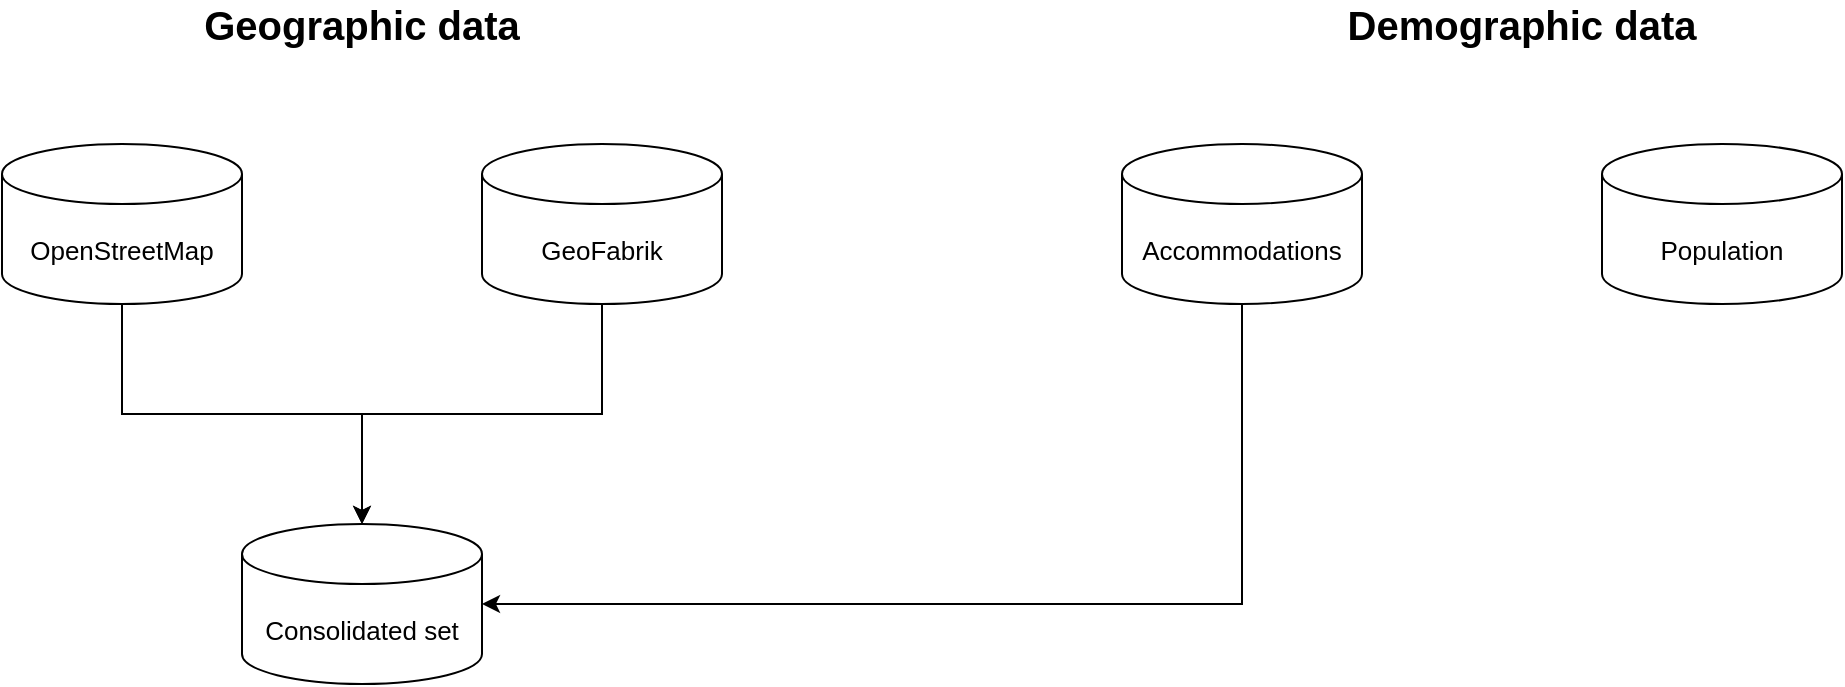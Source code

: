 <mxfile version="14.1.2" type="device"><diagram id="prtHgNgQTEPvFCAcTncT" name="Page-1"><mxGraphModel dx="1422" dy="766" grid="1" gridSize="10" guides="1" tooltips="1" connect="1" arrows="1" fold="1" page="1" pageScale="1" pageWidth="1169" pageHeight="827" math="0" shadow="0"><root><mxCell id="0"/><mxCell id="1" parent="0"/><mxCell id="v2R6daBTuMFcKWXk1dlq-4" style="edgeStyle=orthogonalEdgeStyle;rounded=0;orthogonalLoop=1;jettySize=auto;html=1;" edge="1" parent="1" source="mHGWTqwI8CmKLsrgQYfF-1" target="v2R6daBTuMFcKWXk1dlq-2"><mxGeometry relative="1" as="geometry"/></mxCell><mxCell id="mHGWTqwI8CmKLsrgQYfF-1" value="OpenStreetMap" style="shape=cylinder3;whiteSpace=wrap;html=1;boundedLbl=1;backgroundOutline=1;size=15;fontSize=13;" parent="1" vertex="1"><mxGeometry x="70" y="120" width="120" height="80" as="geometry"/></mxCell><mxCell id="v2R6daBTuMFcKWXk1dlq-5" style="edgeStyle=orthogonalEdgeStyle;rounded=0;orthogonalLoop=1;jettySize=auto;html=1;entryX=0.5;entryY=0;entryDx=0;entryDy=0;entryPerimeter=0;" edge="1" parent="1" source="mHGWTqwI8CmKLsrgQYfF-2" target="v2R6daBTuMFcKWXk1dlq-2"><mxGeometry relative="1" as="geometry"/></mxCell><mxCell id="mHGWTqwI8CmKLsrgQYfF-2" value="GeoFabrik" style="shape=cylinder3;whiteSpace=wrap;html=1;boundedLbl=1;backgroundOutline=1;size=15;fontSize=13;" parent="1" vertex="1"><mxGeometry x="310" y="120" width="120" height="80" as="geometry"/></mxCell><mxCell id="v2R6daBTuMFcKWXk1dlq-10" style="edgeStyle=orthogonalEdgeStyle;rounded=0;orthogonalLoop=1;jettySize=auto;html=1;entryX=1;entryY=0.5;entryDx=0;entryDy=0;entryPerimeter=0;" edge="1" parent="1" source="mHGWTqwI8CmKLsrgQYfF-3" target="v2R6daBTuMFcKWXk1dlq-2"><mxGeometry relative="1" as="geometry"><Array as="points"><mxPoint x="690" y="350"/></Array></mxGeometry></mxCell><mxCell id="mHGWTqwI8CmKLsrgQYfF-3" value="Accommodations" style="shape=cylinder3;whiteSpace=wrap;html=1;boundedLbl=1;backgroundOutline=1;size=15;fontSize=13;" parent="1" vertex="1"><mxGeometry x="630" y="120" width="120" height="80" as="geometry"/></mxCell><mxCell id="v2R6daBTuMFcKWXk1dlq-1" value="Population" style="shape=cylinder3;whiteSpace=wrap;html=1;boundedLbl=1;backgroundOutline=1;size=15;fontSize=13;" vertex="1" parent="1"><mxGeometry x="870" y="120" width="120" height="80" as="geometry"/></mxCell><mxCell id="v2R6daBTuMFcKWXk1dlq-2" value="Consolidated set" style="shape=cylinder3;whiteSpace=wrap;html=1;boundedLbl=1;backgroundOutline=1;size=15;fontSize=13;" vertex="1" parent="1"><mxGeometry x="190" y="310" width="120" height="80" as="geometry"/></mxCell><mxCell id="v2R6daBTuMFcKWXk1dlq-8" value="&lt;font style=&quot;font-size: 20px&quot;&gt;&lt;b&gt;Geographic data&lt;/b&gt;&lt;/font&gt;" style="text;html=1;strokeColor=none;fillColor=none;align=center;verticalAlign=middle;whiteSpace=wrap;rounded=0;strokeWidth=6;" vertex="1" parent="1"><mxGeometry x="160" y="50" width="180" height="20" as="geometry"/></mxCell><mxCell id="v2R6daBTuMFcKWXk1dlq-9" value="&lt;font style=&quot;font-size: 20px&quot;&gt;&lt;b&gt;Demographic data&lt;/b&gt;&lt;/font&gt;" style="text;html=1;strokeColor=none;fillColor=none;align=center;verticalAlign=middle;whiteSpace=wrap;rounded=0;strokeWidth=6;" vertex="1" parent="1"><mxGeometry x="740" y="50" width="180" height="20" as="geometry"/></mxCell></root></mxGraphModel></diagram></mxfile>